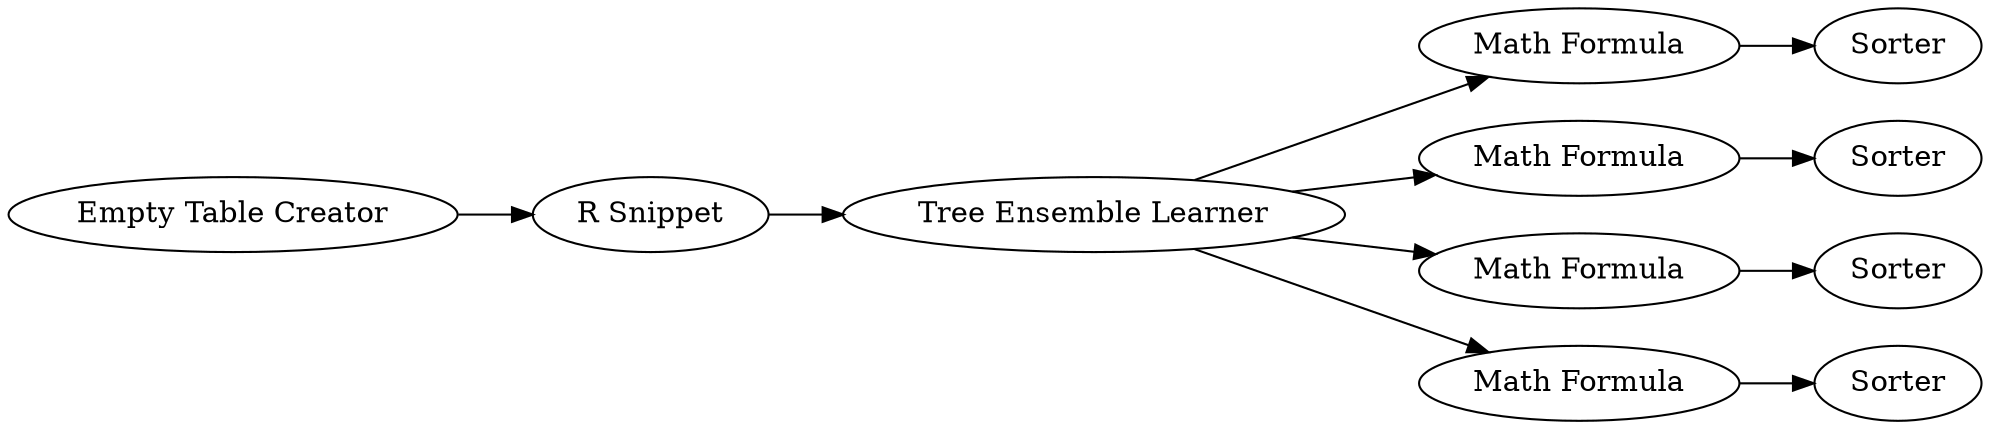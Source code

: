 digraph {
	5 -> 8
	6 -> 9
	3 -> 7
	3 -> 4
	3 -> 5
	4 -> 11
	1 -> 2
	7 -> 10
	2 -> 3
	3 -> 6
	5 [label="Math Formula"]
	1 [label="Empty Table Creator"]
	7 [label="Math Formula"]
	9 [label=Sorter]
	11 [label=Sorter]
	4 [label="Math Formula"]
	6 [label="Math Formula"]
	8 [label=Sorter]
	3 [label="Tree Ensemble Learner"]
	2 [label="R Snippet"]
	10 [label=Sorter]
	rankdir=LR
}
